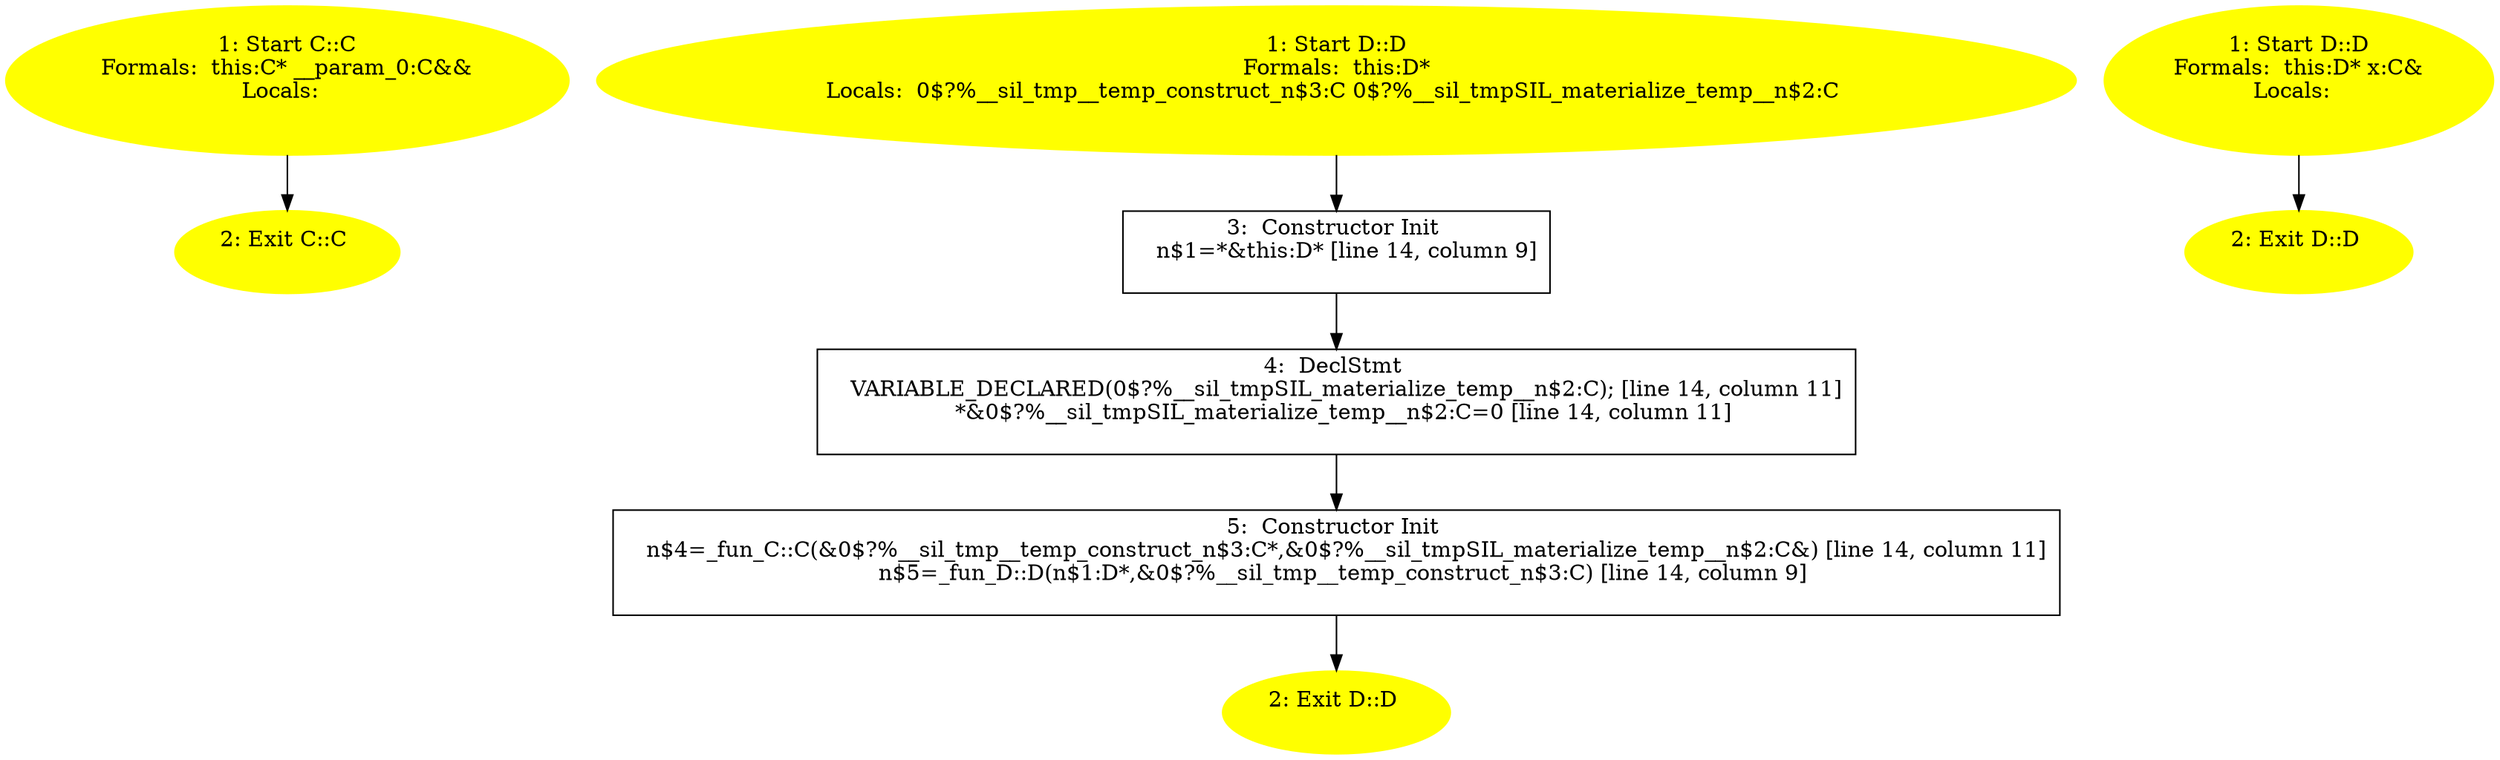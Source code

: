 /* @generated */
digraph cfg {
"C#C#{6498547058331613817}.b40f358b8c32f0e8_1" [label="1: Start C::C\nFormals:  this:C* __param_0:C&&\nLocals:  \n  " color=yellow style=filled]
	

	 "C#C#{6498547058331613817}.b40f358b8c32f0e8_1" -> "C#C#{6498547058331613817}.b40f358b8c32f0e8_2" ;
"C#C#{6498547058331613817}.b40f358b8c32f0e8_2" [label="2: Exit C::C \n  " color=yellow style=filled]
	

"D#D#{15354926930948875645}.d9099b8b7573ccbc_1" [label="1: Start D::D\nFormals:  this:D*\nLocals:  0$?%__sil_tmp__temp_construct_n$3:C 0$?%__sil_tmpSIL_materialize_temp__n$2:C \n  " color=yellow style=filled]
	

	 "D#D#{15354926930948875645}.d9099b8b7573ccbc_1" -> "D#D#{15354926930948875645}.d9099b8b7573ccbc_3" ;
"D#D#{15354926930948875645}.d9099b8b7573ccbc_2" [label="2: Exit D::D \n  " color=yellow style=filled]
	

"D#D#{15354926930948875645}.d9099b8b7573ccbc_3" [label="3:  Constructor Init \n   n$1=*&this:D* [line 14, column 9]\n " shape="box"]
	

	 "D#D#{15354926930948875645}.d9099b8b7573ccbc_3" -> "D#D#{15354926930948875645}.d9099b8b7573ccbc_4" ;
"D#D#{15354926930948875645}.d9099b8b7573ccbc_4" [label="4:  DeclStmt \n   VARIABLE_DECLARED(0$?%__sil_tmpSIL_materialize_temp__n$2:C); [line 14, column 11]\n  *&0$?%__sil_tmpSIL_materialize_temp__n$2:C=0 [line 14, column 11]\n " shape="box"]
	

	 "D#D#{15354926930948875645}.d9099b8b7573ccbc_4" -> "D#D#{15354926930948875645}.d9099b8b7573ccbc_5" ;
"D#D#{15354926930948875645}.d9099b8b7573ccbc_5" [label="5:  Constructor Init \n   n$4=_fun_C::C(&0$?%__sil_tmp__temp_construct_n$3:C*,&0$?%__sil_tmpSIL_materialize_temp__n$2:C&) [line 14, column 11]\n  n$5=_fun_D::D(n$1:D*,&0$?%__sil_tmp__temp_construct_n$3:C) [line 14, column 9]\n " shape="box"]
	

	 "D#D#{15354926930948875645}.d9099b8b7573ccbc_5" -> "D#D#{15354926930948875645}.d9099b8b7573ccbc_2" ;
"D#D#{7015088767696084961}.bf3c7ccdb621750f_1" [label="1: Start D::D\nFormals:  this:D* x:C&\nLocals:  \n  " color=yellow style=filled]
	

	 "D#D#{7015088767696084961}.bf3c7ccdb621750f_1" -> "D#D#{7015088767696084961}.bf3c7ccdb621750f_2" ;
"D#D#{7015088767696084961}.bf3c7ccdb621750f_2" [label="2: Exit D::D \n  " color=yellow style=filled]
	

}
